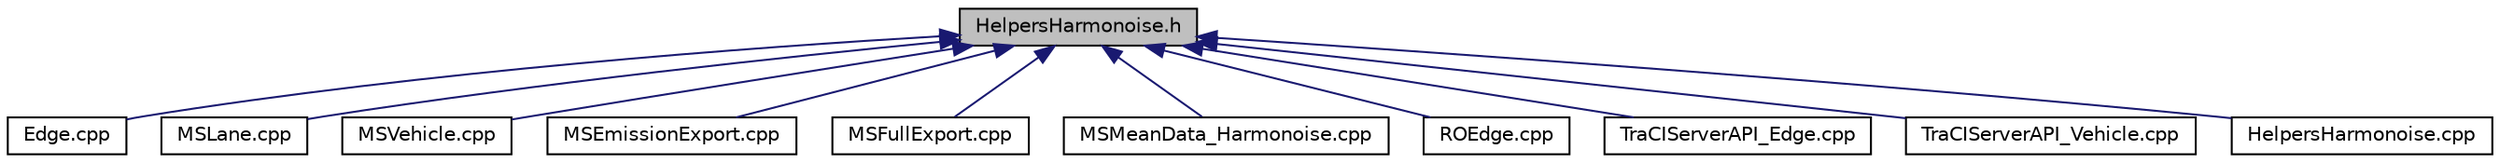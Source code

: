 digraph "HelpersHarmonoise.h"
{
  edge [fontname="Helvetica",fontsize="10",labelfontname="Helvetica",labelfontsize="10"];
  node [fontname="Helvetica",fontsize="10",shape=record];
  Node15 [label="HelpersHarmonoise.h",height=0.2,width=0.4,color="black", fillcolor="grey75", style="filled", fontcolor="black"];
  Node15 -> Node16 [dir="back",color="midnightblue",fontsize="10",style="solid",fontname="Helvetica"];
  Node16 [label="Edge.cpp",height=0.2,width=0.4,color="black", fillcolor="white", style="filled",URL="$d5/d8b/_edge_8cpp.html"];
  Node15 -> Node17 [dir="back",color="midnightblue",fontsize="10",style="solid",fontname="Helvetica"];
  Node17 [label="MSLane.cpp",height=0.2,width=0.4,color="black", fillcolor="white", style="filled",URL="$dc/d24/_m_s_lane_8cpp.html"];
  Node15 -> Node18 [dir="back",color="midnightblue",fontsize="10",style="solid",fontname="Helvetica"];
  Node18 [label="MSVehicle.cpp",height=0.2,width=0.4,color="black", fillcolor="white", style="filled",URL="$dd/d1d/_m_s_vehicle_8cpp.html"];
  Node15 -> Node19 [dir="back",color="midnightblue",fontsize="10",style="solid",fontname="Helvetica"];
  Node19 [label="MSEmissionExport.cpp",height=0.2,width=0.4,color="black", fillcolor="white", style="filled",URL="$d6/d1f/_m_s_emission_export_8cpp.html"];
  Node15 -> Node20 [dir="back",color="midnightblue",fontsize="10",style="solid",fontname="Helvetica"];
  Node20 [label="MSFullExport.cpp",height=0.2,width=0.4,color="black", fillcolor="white", style="filled",URL="$d3/dc1/_m_s_full_export_8cpp.html"];
  Node15 -> Node21 [dir="back",color="midnightblue",fontsize="10",style="solid",fontname="Helvetica"];
  Node21 [label="MSMeanData_Harmonoise.cpp",height=0.2,width=0.4,color="black", fillcolor="white", style="filled",URL="$d3/d7d/_m_s_mean_data___harmonoise_8cpp.html"];
  Node15 -> Node22 [dir="back",color="midnightblue",fontsize="10",style="solid",fontname="Helvetica"];
  Node22 [label="ROEdge.cpp",height=0.2,width=0.4,color="black", fillcolor="white", style="filled",URL="$d5/d7d/_r_o_edge_8cpp.html"];
  Node15 -> Node23 [dir="back",color="midnightblue",fontsize="10",style="solid",fontname="Helvetica"];
  Node23 [label="TraCIServerAPI_Edge.cpp",height=0.2,width=0.4,color="black", fillcolor="white", style="filled",URL="$d5/d04/_tra_c_i_server_a_p_i___edge_8cpp.html"];
  Node15 -> Node24 [dir="back",color="midnightblue",fontsize="10",style="solid",fontname="Helvetica"];
  Node24 [label="TraCIServerAPI_Vehicle.cpp",height=0.2,width=0.4,color="black", fillcolor="white", style="filled",URL="$d3/de4/_tra_c_i_server_a_p_i___vehicle_8cpp.html"];
  Node15 -> Node25 [dir="back",color="midnightblue",fontsize="10",style="solid",fontname="Helvetica"];
  Node25 [label="HelpersHarmonoise.cpp",height=0.2,width=0.4,color="black", fillcolor="white", style="filled",URL="$da/d05/_helpers_harmonoise_8cpp.html"];
}
